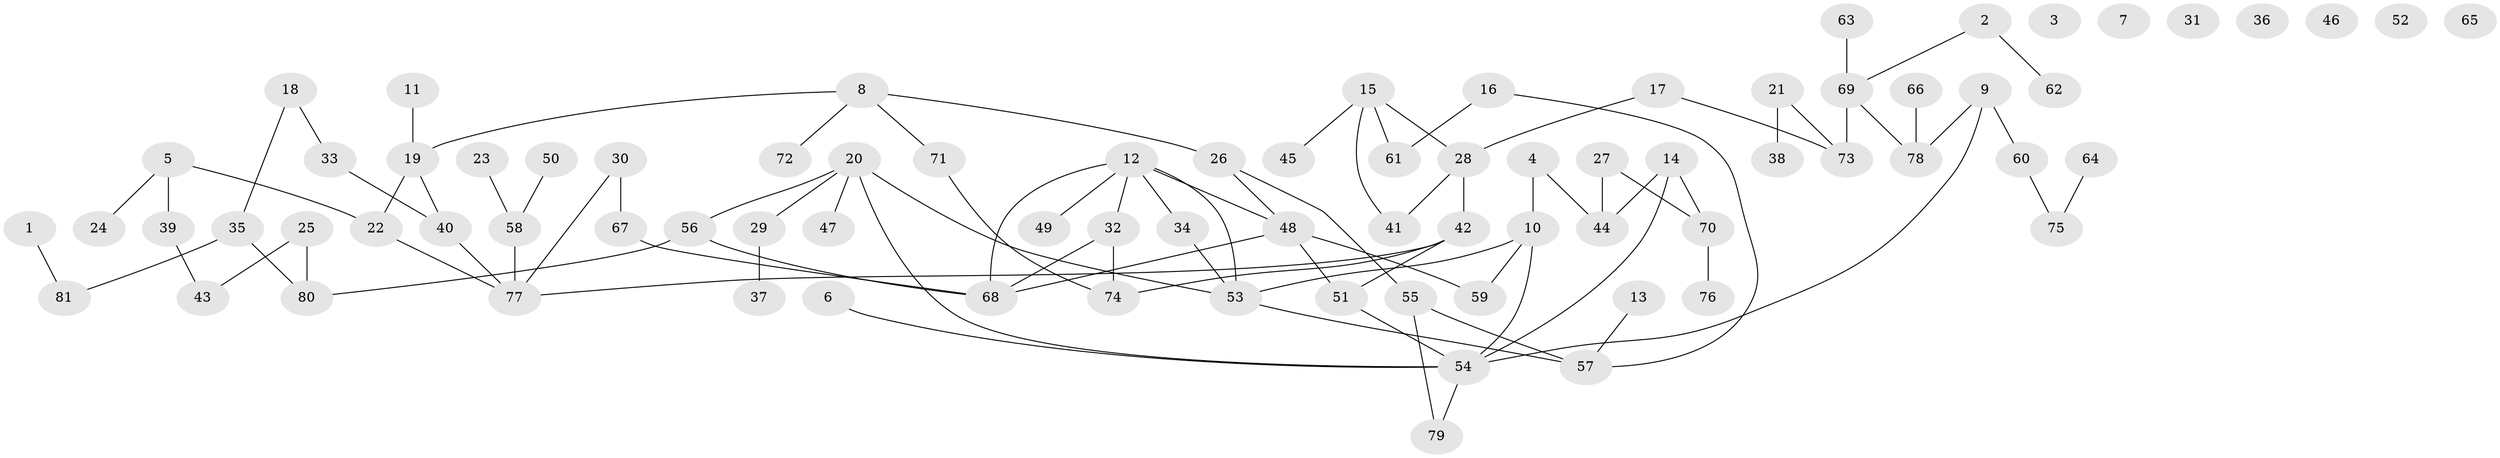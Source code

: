 // Generated by graph-tools (version 1.1) at 2025/00/03/09/25 03:00:44]
// undirected, 81 vertices, 94 edges
graph export_dot {
graph [start="1"]
  node [color=gray90,style=filled];
  1;
  2;
  3;
  4;
  5;
  6;
  7;
  8;
  9;
  10;
  11;
  12;
  13;
  14;
  15;
  16;
  17;
  18;
  19;
  20;
  21;
  22;
  23;
  24;
  25;
  26;
  27;
  28;
  29;
  30;
  31;
  32;
  33;
  34;
  35;
  36;
  37;
  38;
  39;
  40;
  41;
  42;
  43;
  44;
  45;
  46;
  47;
  48;
  49;
  50;
  51;
  52;
  53;
  54;
  55;
  56;
  57;
  58;
  59;
  60;
  61;
  62;
  63;
  64;
  65;
  66;
  67;
  68;
  69;
  70;
  71;
  72;
  73;
  74;
  75;
  76;
  77;
  78;
  79;
  80;
  81;
  1 -- 81;
  2 -- 62;
  2 -- 69;
  4 -- 10;
  4 -- 44;
  5 -- 22;
  5 -- 24;
  5 -- 39;
  6 -- 54;
  8 -- 19;
  8 -- 26;
  8 -- 71;
  8 -- 72;
  9 -- 54;
  9 -- 60;
  9 -- 78;
  10 -- 53;
  10 -- 54;
  10 -- 59;
  11 -- 19;
  12 -- 32;
  12 -- 34;
  12 -- 48;
  12 -- 49;
  12 -- 53;
  12 -- 68;
  13 -- 57;
  14 -- 44;
  14 -- 54;
  14 -- 70;
  15 -- 28;
  15 -- 41;
  15 -- 45;
  15 -- 61;
  16 -- 57;
  16 -- 61;
  17 -- 28;
  17 -- 73;
  18 -- 33;
  18 -- 35;
  19 -- 22;
  19 -- 40;
  20 -- 29;
  20 -- 47;
  20 -- 53;
  20 -- 54;
  20 -- 56;
  21 -- 38;
  21 -- 73;
  22 -- 77;
  23 -- 58;
  25 -- 43;
  25 -- 80;
  26 -- 48;
  26 -- 55;
  27 -- 44;
  27 -- 70;
  28 -- 41;
  28 -- 42;
  29 -- 37;
  30 -- 67;
  30 -- 77;
  32 -- 68;
  32 -- 74;
  33 -- 40;
  34 -- 53;
  35 -- 80;
  35 -- 81;
  39 -- 43;
  40 -- 77;
  42 -- 51;
  42 -- 74;
  42 -- 77;
  48 -- 51;
  48 -- 59;
  48 -- 68;
  50 -- 58;
  51 -- 54;
  53 -- 57;
  54 -- 79;
  55 -- 57;
  55 -- 79;
  56 -- 68;
  56 -- 80;
  58 -- 77;
  60 -- 75;
  63 -- 69;
  64 -- 75;
  66 -- 78;
  67 -- 68;
  69 -- 73;
  69 -- 78;
  70 -- 76;
  71 -- 74;
}
